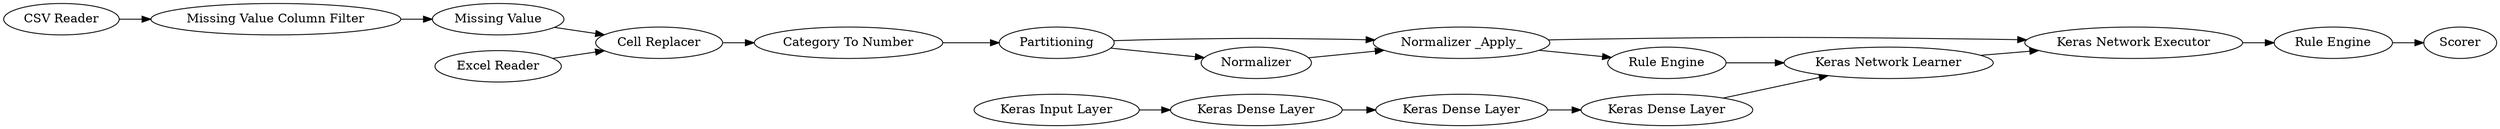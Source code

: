 digraph {
	1 -> 170
	176 -> 177
	173 -> 9
	180 -> 174
	190 -> 180
	157 -> 18
	159 -> 165
	17 -> 18
	170 -> 157
	177 -> 179
	190 -> 173
	189 -> 190
	165 -> 190
	165 -> 189
	18 -> 159
	174 -> 173
	175 -> 176
	179 -> 174
	9 -> 181
	175 [label="Keras Input Layer"]
	170 [label="Missing Value Column Filter"]
	165 [label=Partitioning]
	179 [label="Keras Dense Layer"]
	190 [label="Normalizer _Apply_"]
	180 [label="Rule Engine"]
	189 [label=Normalizer]
	1 [label="CSV Reader"]
	157 [label="Missing Value"]
	173 [label="Keras Network Executor"]
	9 [label="Rule Engine"]
	174 [label="Keras Network Learner"]
	18 [label="Cell Replacer"]
	176 [label="Keras Dense Layer"]
	159 [label="Category To Number"]
	181 [label=Scorer]
	177 [label="Keras Dense Layer"]
	17 [label="Excel Reader"]
	rankdir=LR
}
